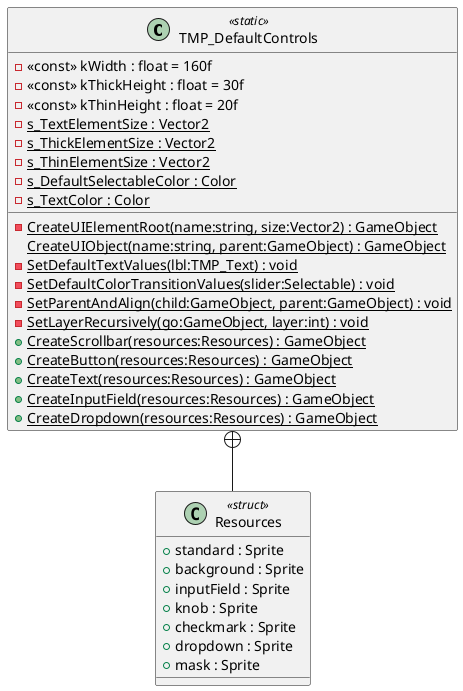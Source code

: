 @startuml
class TMP_DefaultControls <<static>> {
    - <<const>> kWidth : float = 160f
    - <<const>> kThickHeight : float = 30f
    - <<const>> kThinHeight : float = 20f
    - {static} s_TextElementSize : Vector2
    - {static} s_ThickElementSize : Vector2
    - {static} s_ThinElementSize : Vector2
    - {static} s_DefaultSelectableColor : Color
    - {static} s_TextColor : Color
    - {static} CreateUIElementRoot(name:string, size:Vector2) : GameObject
    {static} CreateUIObject(name:string, parent:GameObject) : GameObject
    - {static} SetDefaultTextValues(lbl:TMP_Text) : void
    - {static} SetDefaultColorTransitionValues(slider:Selectable) : void
    - {static} SetParentAndAlign(child:GameObject, parent:GameObject) : void
    - {static} SetLayerRecursively(go:GameObject, layer:int) : void
    + {static} CreateScrollbar(resources:Resources) : GameObject
    + {static} CreateButton(resources:Resources) : GameObject
    + {static} CreateText(resources:Resources) : GameObject
    + {static} CreateInputField(resources:Resources) : GameObject
    + {static} CreateDropdown(resources:Resources) : GameObject
}
class Resources <<struct>> {
    + standard : Sprite
    + background : Sprite
    + inputField : Sprite
    + knob : Sprite
    + checkmark : Sprite
    + dropdown : Sprite
    + mask : Sprite
}
TMP_DefaultControls +-- Resources
@enduml
